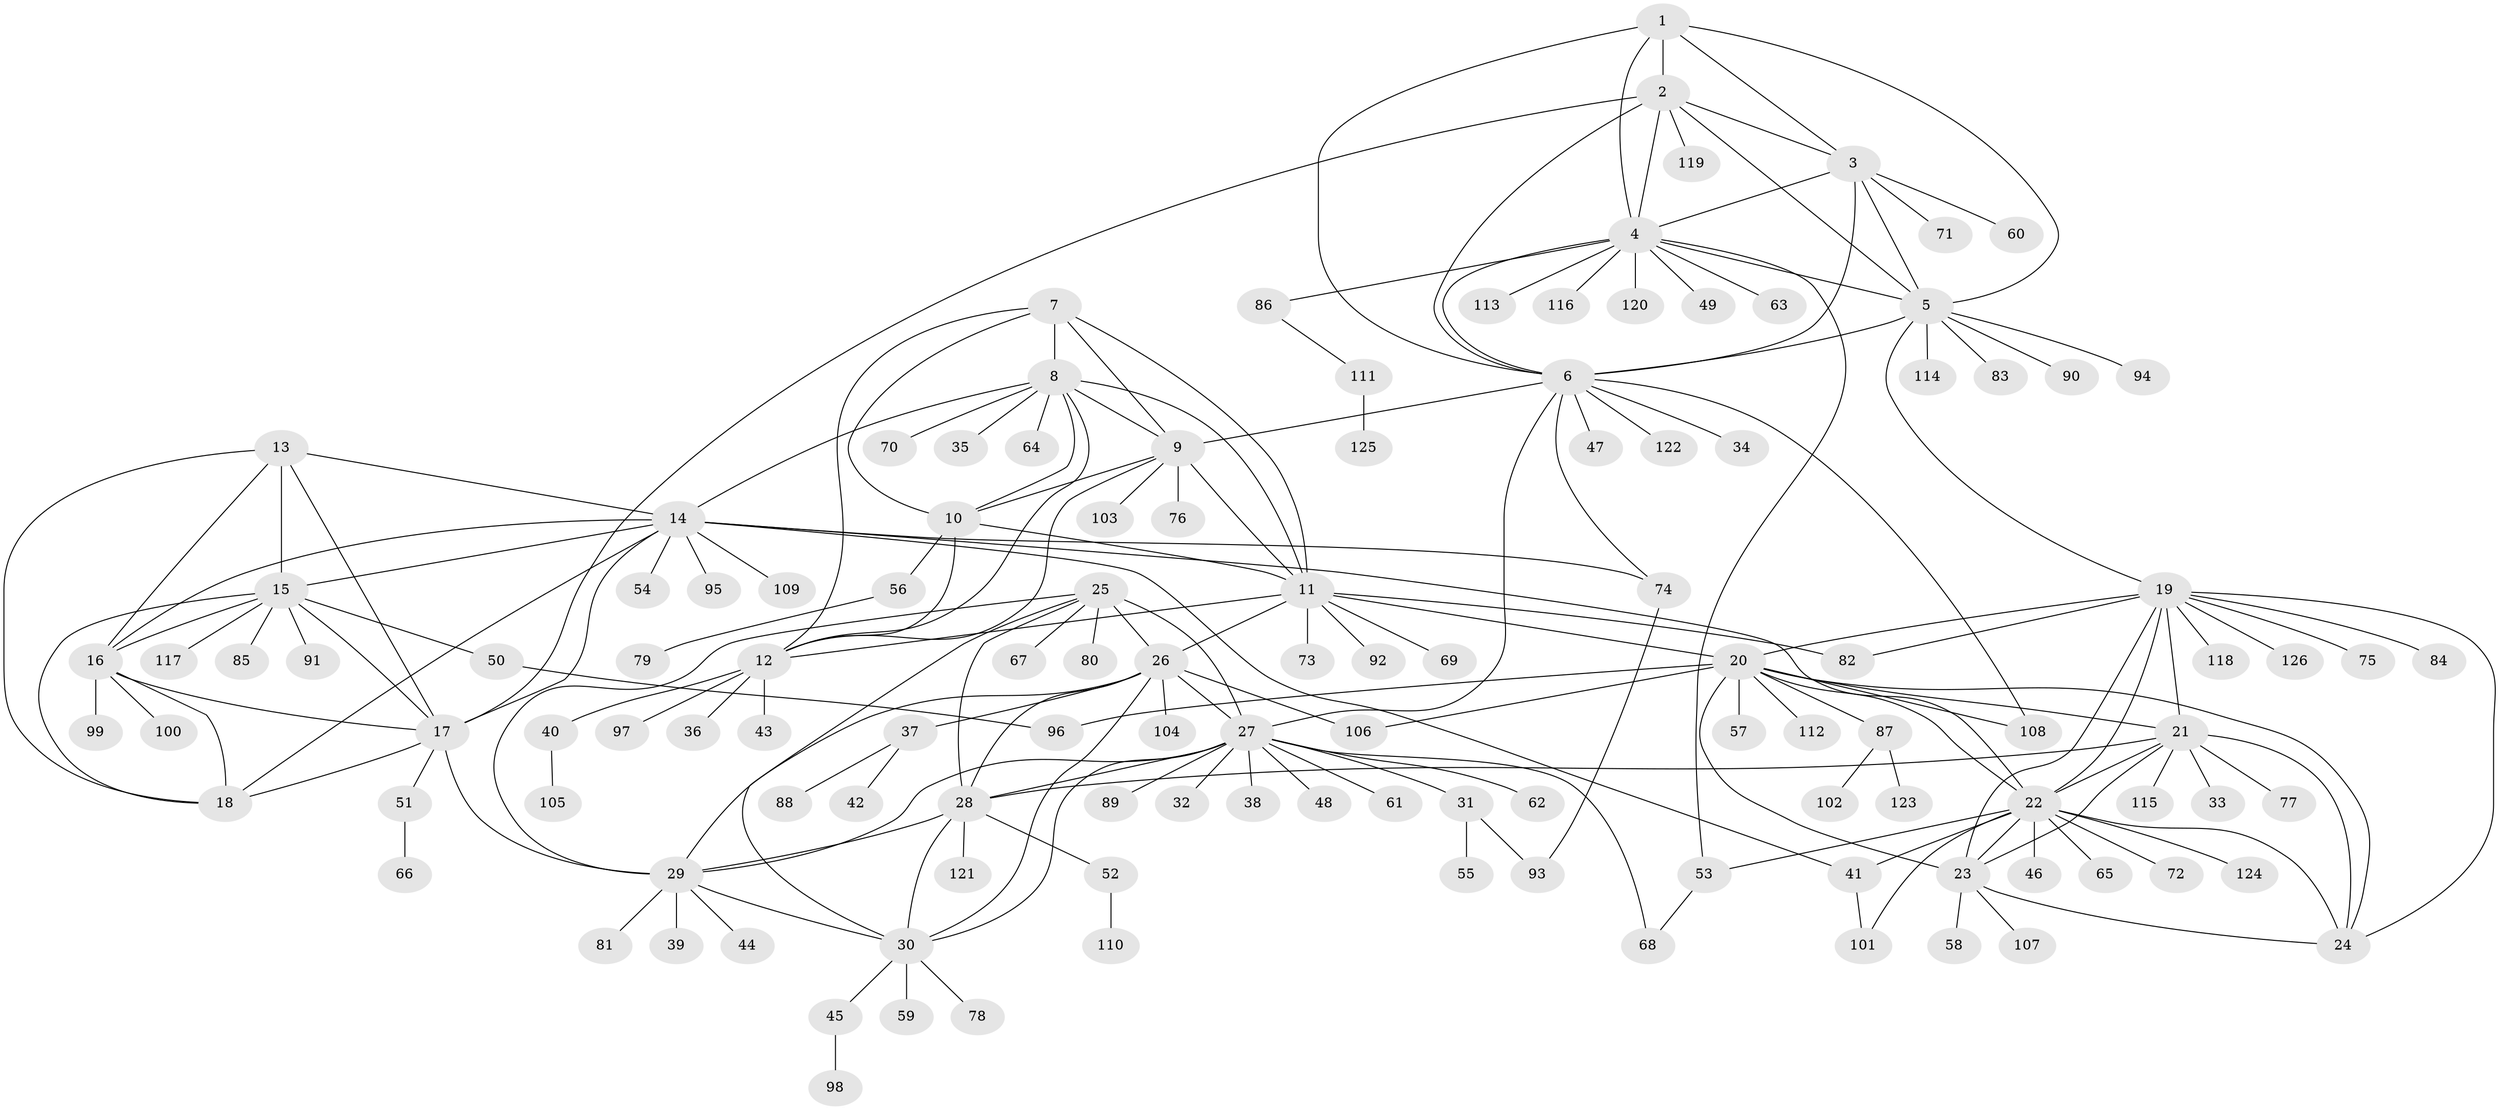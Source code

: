 // coarse degree distribution, {5: 0.02, 10: 0.01, 9: 0.04, 8: 0.03, 7: 0.01, 6: 0.03, 20: 0.01, 3: 0.04, 12: 0.01, 11: 0.02, 4: 0.01, 15: 0.01, 1: 0.66, 2: 0.1}
// Generated by graph-tools (version 1.1) at 2025/52/02/27/25 19:52:14]
// undirected, 126 vertices, 191 edges
graph export_dot {
graph [start="1"]
  node [color=gray90,style=filled];
  1;
  2;
  3;
  4;
  5;
  6;
  7;
  8;
  9;
  10;
  11;
  12;
  13;
  14;
  15;
  16;
  17;
  18;
  19;
  20;
  21;
  22;
  23;
  24;
  25;
  26;
  27;
  28;
  29;
  30;
  31;
  32;
  33;
  34;
  35;
  36;
  37;
  38;
  39;
  40;
  41;
  42;
  43;
  44;
  45;
  46;
  47;
  48;
  49;
  50;
  51;
  52;
  53;
  54;
  55;
  56;
  57;
  58;
  59;
  60;
  61;
  62;
  63;
  64;
  65;
  66;
  67;
  68;
  69;
  70;
  71;
  72;
  73;
  74;
  75;
  76;
  77;
  78;
  79;
  80;
  81;
  82;
  83;
  84;
  85;
  86;
  87;
  88;
  89;
  90;
  91;
  92;
  93;
  94;
  95;
  96;
  97;
  98;
  99;
  100;
  101;
  102;
  103;
  104;
  105;
  106;
  107;
  108;
  109;
  110;
  111;
  112;
  113;
  114;
  115;
  116;
  117;
  118;
  119;
  120;
  121;
  122;
  123;
  124;
  125;
  126;
  1 -- 2;
  1 -- 3;
  1 -- 4;
  1 -- 5;
  1 -- 6;
  2 -- 3;
  2 -- 4;
  2 -- 5;
  2 -- 6;
  2 -- 17;
  2 -- 119;
  3 -- 4;
  3 -- 5;
  3 -- 6;
  3 -- 60;
  3 -- 71;
  4 -- 5;
  4 -- 6;
  4 -- 49;
  4 -- 53;
  4 -- 63;
  4 -- 86;
  4 -- 113;
  4 -- 116;
  4 -- 120;
  5 -- 6;
  5 -- 19;
  5 -- 83;
  5 -- 90;
  5 -- 94;
  5 -- 114;
  6 -- 9;
  6 -- 27;
  6 -- 34;
  6 -- 47;
  6 -- 74;
  6 -- 108;
  6 -- 122;
  7 -- 8;
  7 -- 9;
  7 -- 10;
  7 -- 11;
  7 -- 12;
  8 -- 9;
  8 -- 10;
  8 -- 11;
  8 -- 12;
  8 -- 14;
  8 -- 35;
  8 -- 64;
  8 -- 70;
  9 -- 10;
  9 -- 11;
  9 -- 12;
  9 -- 76;
  9 -- 103;
  10 -- 11;
  10 -- 12;
  10 -- 56;
  11 -- 12;
  11 -- 20;
  11 -- 26;
  11 -- 69;
  11 -- 73;
  11 -- 82;
  11 -- 92;
  12 -- 36;
  12 -- 40;
  12 -- 43;
  12 -- 97;
  13 -- 14;
  13 -- 15;
  13 -- 16;
  13 -- 17;
  13 -- 18;
  14 -- 15;
  14 -- 16;
  14 -- 17;
  14 -- 18;
  14 -- 22;
  14 -- 41;
  14 -- 54;
  14 -- 74;
  14 -- 95;
  14 -- 109;
  15 -- 16;
  15 -- 17;
  15 -- 18;
  15 -- 50;
  15 -- 85;
  15 -- 91;
  15 -- 117;
  16 -- 17;
  16 -- 18;
  16 -- 99;
  16 -- 100;
  17 -- 18;
  17 -- 29;
  17 -- 51;
  19 -- 20;
  19 -- 21;
  19 -- 22;
  19 -- 23;
  19 -- 24;
  19 -- 75;
  19 -- 82;
  19 -- 84;
  19 -- 118;
  19 -- 126;
  20 -- 21;
  20 -- 22;
  20 -- 23;
  20 -- 24;
  20 -- 57;
  20 -- 87;
  20 -- 96;
  20 -- 106;
  20 -- 108;
  20 -- 112;
  21 -- 22;
  21 -- 23;
  21 -- 24;
  21 -- 28;
  21 -- 33;
  21 -- 77;
  21 -- 115;
  22 -- 23;
  22 -- 24;
  22 -- 41;
  22 -- 46;
  22 -- 53;
  22 -- 65;
  22 -- 72;
  22 -- 101;
  22 -- 124;
  23 -- 24;
  23 -- 58;
  23 -- 107;
  25 -- 26;
  25 -- 27;
  25 -- 28;
  25 -- 29;
  25 -- 30;
  25 -- 67;
  25 -- 80;
  26 -- 27;
  26 -- 28;
  26 -- 29;
  26 -- 30;
  26 -- 37;
  26 -- 104;
  26 -- 106;
  27 -- 28;
  27 -- 29;
  27 -- 30;
  27 -- 31;
  27 -- 32;
  27 -- 38;
  27 -- 48;
  27 -- 61;
  27 -- 62;
  27 -- 68;
  27 -- 89;
  28 -- 29;
  28 -- 30;
  28 -- 52;
  28 -- 121;
  29 -- 30;
  29 -- 39;
  29 -- 44;
  29 -- 81;
  30 -- 45;
  30 -- 59;
  30 -- 78;
  31 -- 55;
  31 -- 93;
  37 -- 42;
  37 -- 88;
  40 -- 105;
  41 -- 101;
  45 -- 98;
  50 -- 96;
  51 -- 66;
  52 -- 110;
  53 -- 68;
  56 -- 79;
  74 -- 93;
  86 -- 111;
  87 -- 102;
  87 -- 123;
  111 -- 125;
}
